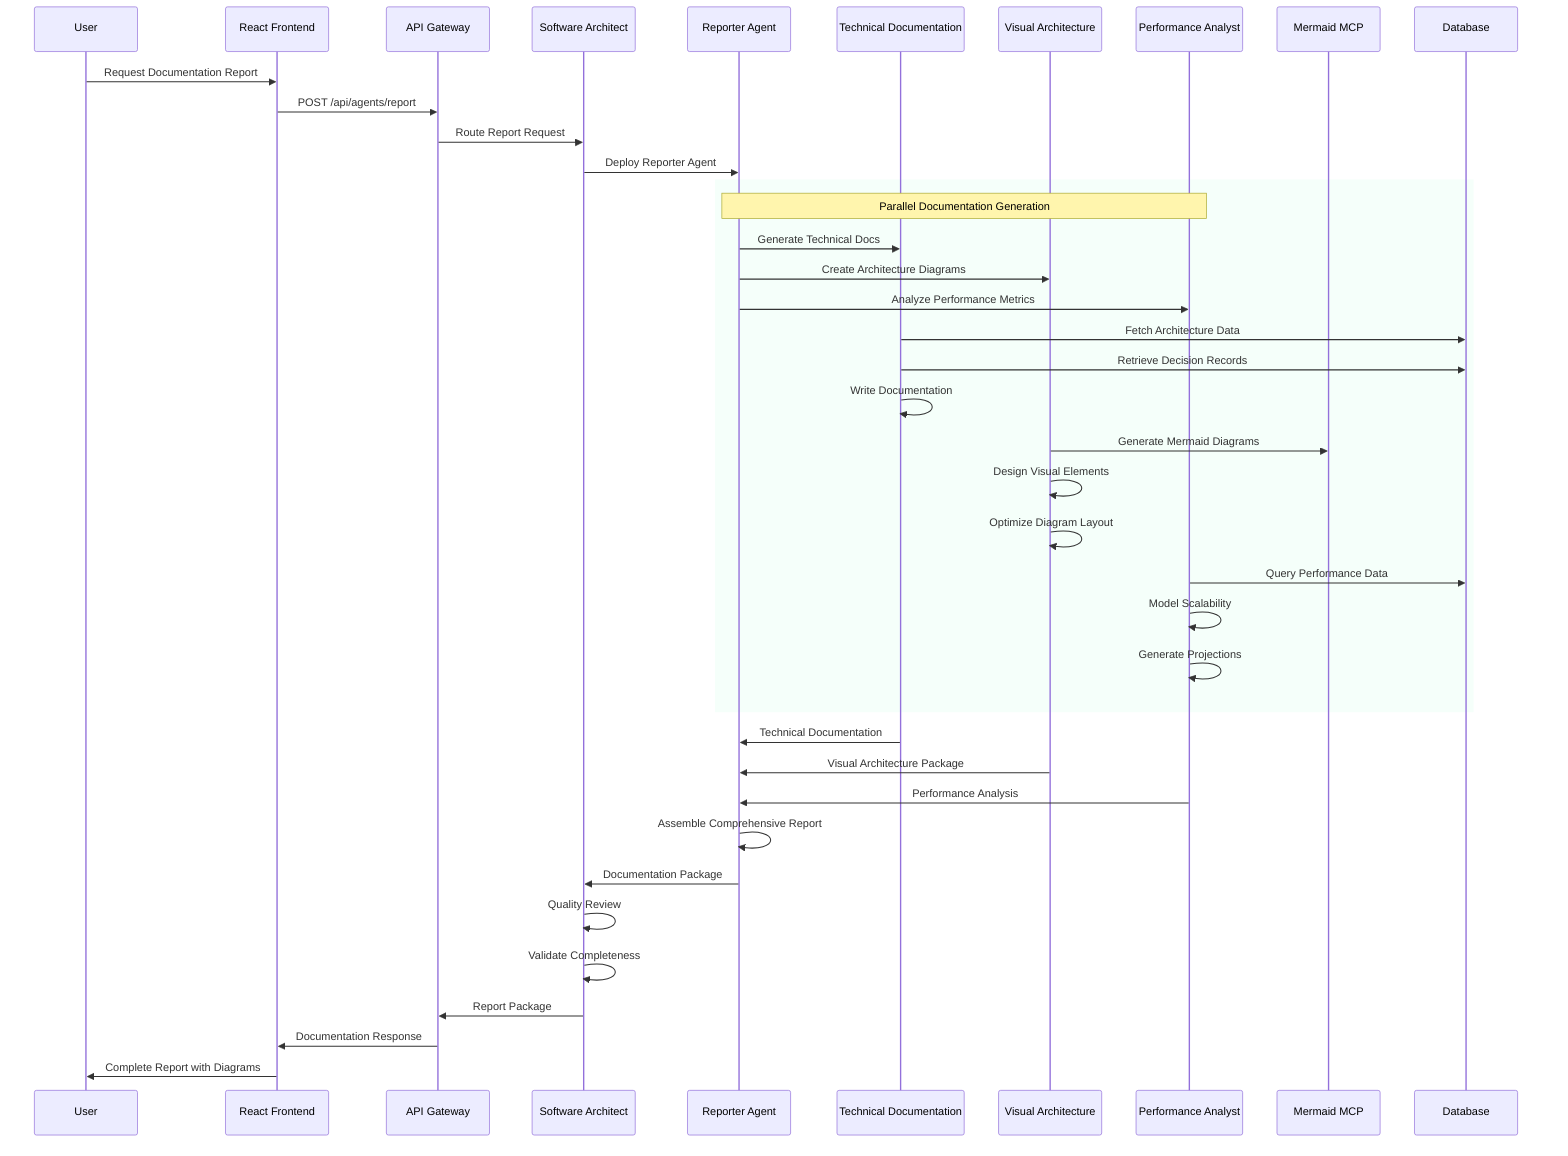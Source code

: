 sequenceDiagram
    participant U as User
    participant F as React Frontend
    participant API as API Gateway
    participant SA as Software Architect
    participant RP as Reporter Agent
    participant TDE as Technical Documentation
    participant VAD as Visual Architecture
    participant PSA as Performance Analyst
    participant M as Mermaid MCP
    participant DB as Database

    U->>F: Request Documentation Report
    F->>API: POST /api/agents/report
    API->>SA: Route Report Request
    SA->>RP: Deploy Reporter Agent

    rect rgb(245, 255, 250)
        Note over RP,PSA: Parallel Documentation Generation
        RP->>TDE: Generate Technical Docs
        RP->>VAD: Create Architecture Diagrams
        RP->>PSA: Analyze Performance Metrics

        TDE->>DB: Fetch Architecture Data
        TDE->>DB: Retrieve Decision Records
        TDE->>TDE: Write Documentation

        VAD->>M: Generate Mermaid Diagrams
        VAD->>VAD: Design Visual Elements
        VAD->>VAD: Optimize Diagram Layout

        PSA->>DB: Query Performance Data
        PSA->>PSA: Model Scalability
        PSA->>PSA: Generate Projections
    end

    TDE->>RP: Technical Documentation
    VAD->>RP: Visual Architecture Package
    PSA->>RP: Performance Analysis

    RP->>RP: Assemble Comprehensive Report
    RP->>SA: Documentation Package

    SA->>SA: Quality Review
    SA->>SA: Validate Completeness

    SA->>API: Report Package
    API->>F: Documentation Response
    F->>U: Complete Report with Diagrams